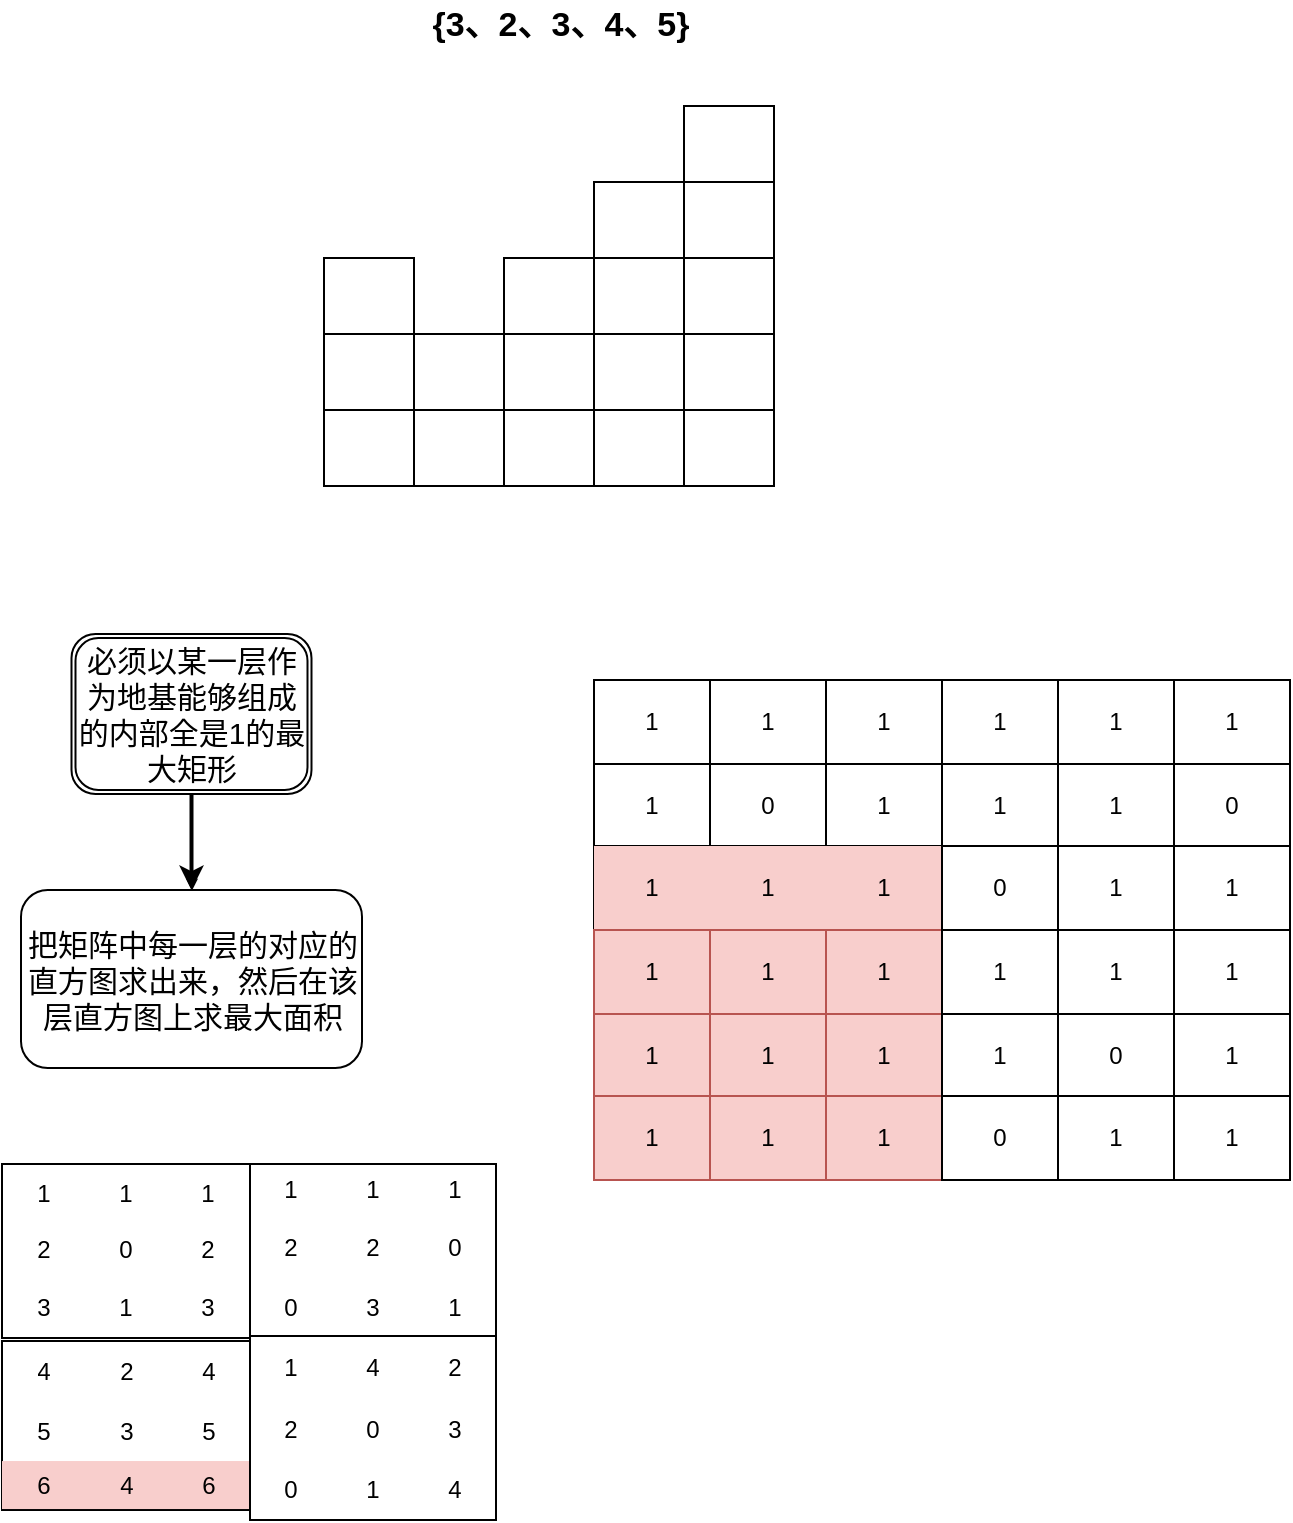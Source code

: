 <mxfile version="17.4.6" type="github">
  <diagram id="Ao6Q-67OHpFfz_EzXNG_" name="第 1 页">
    <mxGraphModel dx="3519" dy="1708" grid="0" gridSize="10" guides="1" tooltips="1" connect="1" arrows="1" fold="1" page="1" pageScale="1" pageWidth="827" pageHeight="1169" math="0" shadow="0">
      <root>
        <mxCell id="0" />
        <mxCell id="1" parent="0" />
        <mxCell id="5DBd3WqgXzm7yz9lVZFs-1" value="{3、2、3、4、5}" style="text;html=1;strokeColor=none;fillColor=none;align=center;verticalAlign=middle;whiteSpace=wrap;rounded=0;fontStyle=1;fontSize=17;" parent="1" vertex="1">
          <mxGeometry x="-2196" y="-496" width="203" height="25" as="geometry" />
        </mxCell>
        <mxCell id="5DBd3WqgXzm7yz9lVZFs-2" value="" style="group;" parent="1" vertex="1" connectable="0">
          <mxGeometry x="-2213" y="-443" width="225" height="190" as="geometry" />
        </mxCell>
        <mxCell id="5DBd3WqgXzm7yz9lVZFs-3" value="" style="rounded=0;whiteSpace=wrap;html=1;" parent="5DBd3WqgXzm7yz9lVZFs-2" vertex="1">
          <mxGeometry y="76" width="45" height="38" as="geometry" />
        </mxCell>
        <mxCell id="5DBd3WqgXzm7yz9lVZFs-4" value="" style="rounded=0;whiteSpace=wrap;html=1;" parent="5DBd3WqgXzm7yz9lVZFs-2" vertex="1">
          <mxGeometry y="114" width="45" height="38" as="geometry" />
        </mxCell>
        <mxCell id="5DBd3WqgXzm7yz9lVZFs-5" value="" style="rounded=0;whiteSpace=wrap;html=1;" parent="5DBd3WqgXzm7yz9lVZFs-2" vertex="1">
          <mxGeometry y="152" width="45" height="38" as="geometry" />
        </mxCell>
        <mxCell id="5DBd3WqgXzm7yz9lVZFs-6" value="" style="rounded=0;whiteSpace=wrap;html=1;" parent="5DBd3WqgXzm7yz9lVZFs-2" vertex="1">
          <mxGeometry x="45" y="152" width="45" height="38" as="geometry" />
        </mxCell>
        <mxCell id="5DBd3WqgXzm7yz9lVZFs-7" value="" style="rounded=0;whiteSpace=wrap;html=1;" parent="5DBd3WqgXzm7yz9lVZFs-2" vertex="1">
          <mxGeometry x="45" y="114" width="45" height="38" as="geometry" />
        </mxCell>
        <mxCell id="5DBd3WqgXzm7yz9lVZFs-8" value="" style="rounded=0;whiteSpace=wrap;html=1;" parent="5DBd3WqgXzm7yz9lVZFs-2" vertex="1">
          <mxGeometry x="90" y="152" width="45" height="38" as="geometry" />
        </mxCell>
        <mxCell id="5DBd3WqgXzm7yz9lVZFs-9" style="edgeStyle=none;rounded=0;orthogonalLoop=1;jettySize=auto;html=1;exitX=1;exitY=0.75;exitDx=0;exitDy=0;fontSize=17;endArrow=none;endFill=0;" parent="5DBd3WqgXzm7yz9lVZFs-2" source="5DBd3WqgXzm7yz9lVZFs-10" target="5DBd3WqgXzm7yz9lVZFs-11" edge="1">
          <mxGeometry relative="1" as="geometry" />
        </mxCell>
        <mxCell id="5DBd3WqgXzm7yz9lVZFs-10" value="" style="rounded=0;whiteSpace=wrap;html=1;" parent="5DBd3WqgXzm7yz9lVZFs-2" vertex="1">
          <mxGeometry x="90" y="114" width="45" height="38" as="geometry" />
        </mxCell>
        <mxCell id="5DBd3WqgXzm7yz9lVZFs-11" value="" style="rounded=0;whiteSpace=wrap;html=1;" parent="5DBd3WqgXzm7yz9lVZFs-2" vertex="1">
          <mxGeometry x="90" y="76" width="45" height="38" as="geometry" />
        </mxCell>
        <mxCell id="5DBd3WqgXzm7yz9lVZFs-12" value="" style="rounded=0;whiteSpace=wrap;html=1;" parent="5DBd3WqgXzm7yz9lVZFs-2" vertex="1">
          <mxGeometry x="135" y="152" width="45" height="38" as="geometry" />
        </mxCell>
        <mxCell id="5DBd3WqgXzm7yz9lVZFs-13" value="" style="rounded=0;whiteSpace=wrap;html=1;" parent="5DBd3WqgXzm7yz9lVZFs-2" vertex="1">
          <mxGeometry x="135" y="114" width="45" height="38" as="geometry" />
        </mxCell>
        <mxCell id="5DBd3WqgXzm7yz9lVZFs-14" style="edgeStyle=none;rounded=0;orthogonalLoop=1;jettySize=auto;html=1;exitX=0.25;exitY=1;exitDx=0;exitDy=0;fontSize=17;endArrow=none;endFill=0;" parent="5DBd3WqgXzm7yz9lVZFs-2" source="5DBd3WqgXzm7yz9lVZFs-15" target="5DBd3WqgXzm7yz9lVZFs-11" edge="1">
          <mxGeometry relative="1" as="geometry" />
        </mxCell>
        <mxCell id="5DBd3WqgXzm7yz9lVZFs-15" value="" style="rounded=0;whiteSpace=wrap;html=1;" parent="5DBd3WqgXzm7yz9lVZFs-2" vertex="1">
          <mxGeometry x="135" y="76" width="45" height="38" as="geometry" />
        </mxCell>
        <mxCell id="5DBd3WqgXzm7yz9lVZFs-16" value="" style="rounded=0;whiteSpace=wrap;html=1;" parent="5DBd3WqgXzm7yz9lVZFs-2" vertex="1">
          <mxGeometry x="135" y="38" width="45" height="38" as="geometry" />
        </mxCell>
        <mxCell id="5DBd3WqgXzm7yz9lVZFs-17" value="" style="rounded=0;whiteSpace=wrap;html=1;" parent="5DBd3WqgXzm7yz9lVZFs-2" vertex="1">
          <mxGeometry x="180" y="152" width="45" height="38" as="geometry" />
        </mxCell>
        <mxCell id="5DBd3WqgXzm7yz9lVZFs-18" value="" style="rounded=0;whiteSpace=wrap;html=1;" parent="5DBd3WqgXzm7yz9lVZFs-2" vertex="1">
          <mxGeometry x="180" y="114" width="45" height="38" as="geometry" />
        </mxCell>
        <mxCell id="5DBd3WqgXzm7yz9lVZFs-19" value="" style="rounded=0;whiteSpace=wrap;html=1;" parent="5DBd3WqgXzm7yz9lVZFs-2" vertex="1">
          <mxGeometry x="180" y="76" width="45" height="38" as="geometry" />
        </mxCell>
        <mxCell id="5DBd3WqgXzm7yz9lVZFs-20" value="" style="rounded=0;whiteSpace=wrap;html=1;" parent="5DBd3WqgXzm7yz9lVZFs-2" vertex="1">
          <mxGeometry x="180" y="38" width="45" height="38" as="geometry" />
        </mxCell>
        <mxCell id="5DBd3WqgXzm7yz9lVZFs-21" value="" style="rounded=0;whiteSpace=wrap;html=1;" parent="5DBd3WqgXzm7yz9lVZFs-2" vertex="1">
          <mxGeometry x="180" width="45" height="38" as="geometry" />
        </mxCell>
        <mxCell id="aiMcgrZ3w5792oBM2h3q-2" value="" style="shape=table;html=1;whiteSpace=wrap;startSize=0;container=1;collapsible=0;childLayout=tableLayout;" vertex="1" parent="1">
          <mxGeometry x="-2078" y="-156" width="174" height="125" as="geometry" />
        </mxCell>
        <mxCell id="aiMcgrZ3w5792oBM2h3q-3" value="" style="shape=tableRow;horizontal=0;startSize=0;swimlaneHead=0;swimlaneBody=0;top=0;left=0;bottom=0;right=0;collapsible=0;dropTarget=0;fillColor=none;points=[[0,0.5],[1,0.5]];portConstraint=eastwest;" vertex="1" parent="aiMcgrZ3w5792oBM2h3q-2">
          <mxGeometry width="174" height="42" as="geometry" />
        </mxCell>
        <mxCell id="aiMcgrZ3w5792oBM2h3q-4" value="1" style="shape=partialRectangle;html=1;whiteSpace=wrap;connectable=0;fillColor=none;top=0;left=0;bottom=0;right=0;overflow=hidden;" vertex="1" parent="aiMcgrZ3w5792oBM2h3q-3">
          <mxGeometry width="58" height="42" as="geometry">
            <mxRectangle width="58" height="42" as="alternateBounds" />
          </mxGeometry>
        </mxCell>
        <mxCell id="aiMcgrZ3w5792oBM2h3q-5" value="1" style="shape=partialRectangle;html=1;whiteSpace=wrap;connectable=0;fillColor=none;top=0;left=0;bottom=0;right=0;overflow=hidden;" vertex="1" parent="aiMcgrZ3w5792oBM2h3q-3">
          <mxGeometry x="58" width="58" height="42" as="geometry">
            <mxRectangle width="58" height="42" as="alternateBounds" />
          </mxGeometry>
        </mxCell>
        <mxCell id="aiMcgrZ3w5792oBM2h3q-6" value="1" style="shape=partialRectangle;html=1;whiteSpace=wrap;connectable=0;fillColor=none;top=0;left=0;bottom=0;right=0;overflow=hidden;" vertex="1" parent="aiMcgrZ3w5792oBM2h3q-3">
          <mxGeometry x="116" width="58" height="42" as="geometry">
            <mxRectangle width="58" height="42" as="alternateBounds" />
          </mxGeometry>
        </mxCell>
        <mxCell id="aiMcgrZ3w5792oBM2h3q-7" value="" style="shape=tableRow;horizontal=0;startSize=0;swimlaneHead=0;swimlaneBody=0;top=0;left=0;bottom=0;right=0;collapsible=0;dropTarget=0;fillColor=none;points=[[0,0.5],[1,0.5]];portConstraint=eastwest;" vertex="1" parent="aiMcgrZ3w5792oBM2h3q-2">
          <mxGeometry y="42" width="174" height="41" as="geometry" />
        </mxCell>
        <mxCell id="aiMcgrZ3w5792oBM2h3q-8" value="1" style="shape=partialRectangle;html=1;whiteSpace=wrap;connectable=0;fillColor=none;top=0;left=0;bottom=0;right=0;overflow=hidden;" vertex="1" parent="aiMcgrZ3w5792oBM2h3q-7">
          <mxGeometry width="58" height="41" as="geometry">
            <mxRectangle width="58" height="41" as="alternateBounds" />
          </mxGeometry>
        </mxCell>
        <mxCell id="aiMcgrZ3w5792oBM2h3q-9" value="0" style="shape=partialRectangle;html=1;whiteSpace=wrap;connectable=0;fillColor=none;top=0;left=0;bottom=0;right=0;overflow=hidden;" vertex="1" parent="aiMcgrZ3w5792oBM2h3q-7">
          <mxGeometry x="58" width="58" height="41" as="geometry">
            <mxRectangle width="58" height="41" as="alternateBounds" />
          </mxGeometry>
        </mxCell>
        <mxCell id="aiMcgrZ3w5792oBM2h3q-10" value="1" style="shape=partialRectangle;html=1;whiteSpace=wrap;connectable=0;fillColor=none;top=0;left=0;bottom=0;right=0;overflow=hidden;" vertex="1" parent="aiMcgrZ3w5792oBM2h3q-7">
          <mxGeometry x="116" width="58" height="41" as="geometry">
            <mxRectangle width="58" height="41" as="alternateBounds" />
          </mxGeometry>
        </mxCell>
        <mxCell id="aiMcgrZ3w5792oBM2h3q-11" value="" style="shape=tableRow;horizontal=0;startSize=0;swimlaneHead=0;swimlaneBody=0;top=0;left=0;bottom=0;right=0;collapsible=0;dropTarget=0;fillColor=#f8cecc;points=[[0,0.5],[1,0.5]];portConstraint=eastwest;strokeColor=#b85450;" vertex="1" parent="aiMcgrZ3w5792oBM2h3q-2">
          <mxGeometry y="83" width="174" height="42" as="geometry" />
        </mxCell>
        <mxCell id="aiMcgrZ3w5792oBM2h3q-12" value="1" style="shape=partialRectangle;html=1;whiteSpace=wrap;connectable=0;fillColor=#f8cecc;top=0;left=0;bottom=0;right=0;overflow=hidden;strokeColor=#B85450;" vertex="1" parent="aiMcgrZ3w5792oBM2h3q-11">
          <mxGeometry width="58" height="42" as="geometry">
            <mxRectangle width="58" height="42" as="alternateBounds" />
          </mxGeometry>
        </mxCell>
        <mxCell id="aiMcgrZ3w5792oBM2h3q-13" value="1" style="shape=partialRectangle;html=1;whiteSpace=wrap;connectable=0;fillColor=#f8cecc;top=0;left=0;bottom=0;right=0;overflow=hidden;strokeColor=#b85450;" vertex="1" parent="aiMcgrZ3w5792oBM2h3q-11">
          <mxGeometry x="58" width="58" height="42" as="geometry">
            <mxRectangle width="58" height="42" as="alternateBounds" />
          </mxGeometry>
        </mxCell>
        <mxCell id="aiMcgrZ3w5792oBM2h3q-14" value="1" style="shape=partialRectangle;html=1;whiteSpace=wrap;connectable=0;fillColor=#f8cecc;top=0;left=0;bottom=0;right=0;overflow=hidden;pointerEvents=1;strokeColor=#b85450;" vertex="1" parent="aiMcgrZ3w5792oBM2h3q-11">
          <mxGeometry x="116" width="58" height="42" as="geometry">
            <mxRectangle width="58" height="42" as="alternateBounds" />
          </mxGeometry>
        </mxCell>
        <mxCell id="aiMcgrZ3w5792oBM2h3q-15" value="" style="shape=table;html=1;whiteSpace=wrap;startSize=0;container=1;collapsible=0;childLayout=tableLayout;fillColor=#f8cecc;strokeColor=#b85450;" vertex="1" parent="1">
          <mxGeometry x="-2078" y="-31" width="174" height="125" as="geometry" />
        </mxCell>
        <mxCell id="aiMcgrZ3w5792oBM2h3q-16" value="" style="shape=tableRow;horizontal=0;startSize=0;swimlaneHead=0;swimlaneBody=0;top=0;left=0;bottom=0;right=0;collapsible=0;dropTarget=0;fillColor=none;points=[[0,0.5],[1,0.5]];portConstraint=eastwest;" vertex="1" parent="aiMcgrZ3w5792oBM2h3q-15">
          <mxGeometry width="174" height="42" as="geometry" />
        </mxCell>
        <mxCell id="aiMcgrZ3w5792oBM2h3q-17" value="1" style="shape=partialRectangle;html=1;whiteSpace=wrap;connectable=0;fillColor=none;top=0;left=0;bottom=0;right=0;overflow=hidden;" vertex="1" parent="aiMcgrZ3w5792oBM2h3q-16">
          <mxGeometry width="58" height="42" as="geometry">
            <mxRectangle width="58" height="42" as="alternateBounds" />
          </mxGeometry>
        </mxCell>
        <mxCell id="aiMcgrZ3w5792oBM2h3q-18" value="1" style="shape=partialRectangle;html=1;whiteSpace=wrap;connectable=0;fillColor=none;top=0;left=0;bottom=0;right=0;overflow=hidden;" vertex="1" parent="aiMcgrZ3w5792oBM2h3q-16">
          <mxGeometry x="58" width="58" height="42" as="geometry">
            <mxRectangle width="58" height="42" as="alternateBounds" />
          </mxGeometry>
        </mxCell>
        <mxCell id="aiMcgrZ3w5792oBM2h3q-19" value="1" style="shape=partialRectangle;html=1;whiteSpace=wrap;connectable=0;fillColor=none;top=0;left=0;bottom=0;right=0;overflow=hidden;" vertex="1" parent="aiMcgrZ3w5792oBM2h3q-16">
          <mxGeometry x="116" width="58" height="42" as="geometry">
            <mxRectangle width="58" height="42" as="alternateBounds" />
          </mxGeometry>
        </mxCell>
        <mxCell id="aiMcgrZ3w5792oBM2h3q-20" value="" style="shape=tableRow;horizontal=0;startSize=0;swimlaneHead=0;swimlaneBody=0;top=0;left=0;bottom=0;right=0;collapsible=0;dropTarget=0;fillColor=none;points=[[0,0.5],[1,0.5]];portConstraint=eastwest;" vertex="1" parent="aiMcgrZ3w5792oBM2h3q-15">
          <mxGeometry y="42" width="174" height="41" as="geometry" />
        </mxCell>
        <mxCell id="aiMcgrZ3w5792oBM2h3q-21" value="1" style="shape=partialRectangle;html=1;whiteSpace=wrap;connectable=0;fillColor=none;top=0;left=0;bottom=0;right=0;overflow=hidden;" vertex="1" parent="aiMcgrZ3w5792oBM2h3q-20">
          <mxGeometry width="58" height="41" as="geometry">
            <mxRectangle width="58" height="41" as="alternateBounds" />
          </mxGeometry>
        </mxCell>
        <mxCell id="aiMcgrZ3w5792oBM2h3q-22" value="1" style="shape=partialRectangle;html=1;whiteSpace=wrap;connectable=0;fillColor=none;top=0;left=0;bottom=0;right=0;overflow=hidden;" vertex="1" parent="aiMcgrZ3w5792oBM2h3q-20">
          <mxGeometry x="58" width="58" height="41" as="geometry">
            <mxRectangle width="58" height="41" as="alternateBounds" />
          </mxGeometry>
        </mxCell>
        <mxCell id="aiMcgrZ3w5792oBM2h3q-23" value="1" style="shape=partialRectangle;html=1;whiteSpace=wrap;connectable=0;fillColor=none;top=0;left=0;bottom=0;right=0;overflow=hidden;" vertex="1" parent="aiMcgrZ3w5792oBM2h3q-20">
          <mxGeometry x="116" width="58" height="41" as="geometry">
            <mxRectangle width="58" height="41" as="alternateBounds" />
          </mxGeometry>
        </mxCell>
        <mxCell id="aiMcgrZ3w5792oBM2h3q-24" value="" style="shape=tableRow;horizontal=0;startSize=0;swimlaneHead=0;swimlaneBody=0;top=0;left=0;bottom=0;right=0;collapsible=0;dropTarget=0;fillColor=none;points=[[0,0.5],[1,0.5]];portConstraint=eastwest;" vertex="1" parent="aiMcgrZ3w5792oBM2h3q-15">
          <mxGeometry y="83" width="174" height="42" as="geometry" />
        </mxCell>
        <mxCell id="aiMcgrZ3w5792oBM2h3q-25" value="1" style="shape=partialRectangle;html=1;whiteSpace=wrap;connectable=0;fillColor=none;top=0;left=0;bottom=0;right=0;overflow=hidden;" vertex="1" parent="aiMcgrZ3w5792oBM2h3q-24">
          <mxGeometry width="58" height="42" as="geometry">
            <mxRectangle width="58" height="42" as="alternateBounds" />
          </mxGeometry>
        </mxCell>
        <mxCell id="aiMcgrZ3w5792oBM2h3q-26" value="1" style="shape=partialRectangle;html=1;whiteSpace=wrap;connectable=0;fillColor=none;top=0;left=0;bottom=0;right=0;overflow=hidden;" vertex="1" parent="aiMcgrZ3w5792oBM2h3q-24">
          <mxGeometry x="58" width="58" height="42" as="geometry">
            <mxRectangle width="58" height="42" as="alternateBounds" />
          </mxGeometry>
        </mxCell>
        <mxCell id="aiMcgrZ3w5792oBM2h3q-27" value="1" style="shape=partialRectangle;html=1;whiteSpace=wrap;connectable=0;fillColor=none;top=0;left=0;bottom=0;right=0;overflow=hidden;pointerEvents=1;" vertex="1" parent="aiMcgrZ3w5792oBM2h3q-24">
          <mxGeometry x="116" width="58" height="42" as="geometry">
            <mxRectangle width="58" height="42" as="alternateBounds" />
          </mxGeometry>
        </mxCell>
        <mxCell id="aiMcgrZ3w5792oBM2h3q-28" value="" style="shape=table;html=1;whiteSpace=wrap;startSize=0;container=1;collapsible=0;childLayout=tableLayout;" vertex="1" parent="1">
          <mxGeometry x="-1904" y="-156" width="174" height="125" as="geometry" />
        </mxCell>
        <mxCell id="aiMcgrZ3w5792oBM2h3q-29" value="" style="shape=tableRow;horizontal=0;startSize=0;swimlaneHead=0;swimlaneBody=0;top=0;left=0;bottom=0;right=0;collapsible=0;dropTarget=0;fillColor=none;points=[[0,0.5],[1,0.5]];portConstraint=eastwest;" vertex="1" parent="aiMcgrZ3w5792oBM2h3q-28">
          <mxGeometry width="174" height="42" as="geometry" />
        </mxCell>
        <mxCell id="aiMcgrZ3w5792oBM2h3q-30" value="1" style="shape=partialRectangle;html=1;whiteSpace=wrap;connectable=0;fillColor=none;top=0;left=0;bottom=0;right=0;overflow=hidden;" vertex="1" parent="aiMcgrZ3w5792oBM2h3q-29">
          <mxGeometry width="58" height="42" as="geometry">
            <mxRectangle width="58" height="42" as="alternateBounds" />
          </mxGeometry>
        </mxCell>
        <mxCell id="aiMcgrZ3w5792oBM2h3q-31" value="1" style="shape=partialRectangle;html=1;whiteSpace=wrap;connectable=0;fillColor=none;top=0;left=0;bottom=0;right=0;overflow=hidden;" vertex="1" parent="aiMcgrZ3w5792oBM2h3q-29">
          <mxGeometry x="58" width="58" height="42" as="geometry">
            <mxRectangle width="58" height="42" as="alternateBounds" />
          </mxGeometry>
        </mxCell>
        <mxCell id="aiMcgrZ3w5792oBM2h3q-32" value="1" style="shape=partialRectangle;html=1;whiteSpace=wrap;connectable=0;fillColor=none;top=0;left=0;bottom=0;right=0;overflow=hidden;" vertex="1" parent="aiMcgrZ3w5792oBM2h3q-29">
          <mxGeometry x="116" width="58" height="42" as="geometry">
            <mxRectangle width="58" height="42" as="alternateBounds" />
          </mxGeometry>
        </mxCell>
        <mxCell id="aiMcgrZ3w5792oBM2h3q-33" value="" style="shape=tableRow;horizontal=0;startSize=0;swimlaneHead=0;swimlaneBody=0;top=0;left=0;bottom=0;right=0;collapsible=0;dropTarget=0;fillColor=none;points=[[0,0.5],[1,0.5]];portConstraint=eastwest;" vertex="1" parent="aiMcgrZ3w5792oBM2h3q-28">
          <mxGeometry y="42" width="174" height="41" as="geometry" />
        </mxCell>
        <mxCell id="aiMcgrZ3w5792oBM2h3q-34" value="1" style="shape=partialRectangle;html=1;whiteSpace=wrap;connectable=0;fillColor=none;top=0;left=0;bottom=0;right=0;overflow=hidden;" vertex="1" parent="aiMcgrZ3w5792oBM2h3q-33">
          <mxGeometry width="58" height="41" as="geometry">
            <mxRectangle width="58" height="41" as="alternateBounds" />
          </mxGeometry>
        </mxCell>
        <mxCell id="aiMcgrZ3w5792oBM2h3q-35" value="1" style="shape=partialRectangle;html=1;whiteSpace=wrap;connectable=0;fillColor=none;top=0;left=0;bottom=0;right=0;overflow=hidden;" vertex="1" parent="aiMcgrZ3w5792oBM2h3q-33">
          <mxGeometry x="58" width="58" height="41" as="geometry">
            <mxRectangle width="58" height="41" as="alternateBounds" />
          </mxGeometry>
        </mxCell>
        <mxCell id="aiMcgrZ3w5792oBM2h3q-36" value="0" style="shape=partialRectangle;html=1;whiteSpace=wrap;connectable=0;fillColor=none;top=0;left=0;bottom=0;right=0;overflow=hidden;" vertex="1" parent="aiMcgrZ3w5792oBM2h3q-33">
          <mxGeometry x="116" width="58" height="41" as="geometry">
            <mxRectangle width="58" height="41" as="alternateBounds" />
          </mxGeometry>
        </mxCell>
        <mxCell id="aiMcgrZ3w5792oBM2h3q-37" value="" style="shape=tableRow;horizontal=0;startSize=0;swimlaneHead=0;swimlaneBody=0;top=0;left=0;bottom=0;right=0;collapsible=0;dropTarget=0;fillColor=none;points=[[0,0.5],[1,0.5]];portConstraint=eastwest;" vertex="1" parent="aiMcgrZ3w5792oBM2h3q-28">
          <mxGeometry y="83" width="174" height="42" as="geometry" />
        </mxCell>
        <mxCell id="aiMcgrZ3w5792oBM2h3q-38" value="0" style="shape=partialRectangle;html=1;whiteSpace=wrap;connectable=0;fillColor=none;top=0;left=0;bottom=0;right=0;overflow=hidden;" vertex="1" parent="aiMcgrZ3w5792oBM2h3q-37">
          <mxGeometry width="58" height="42" as="geometry">
            <mxRectangle width="58" height="42" as="alternateBounds" />
          </mxGeometry>
        </mxCell>
        <mxCell id="aiMcgrZ3w5792oBM2h3q-39" value="1" style="shape=partialRectangle;html=1;whiteSpace=wrap;connectable=0;fillColor=none;top=0;left=0;bottom=0;right=0;overflow=hidden;" vertex="1" parent="aiMcgrZ3w5792oBM2h3q-37">
          <mxGeometry x="58" width="58" height="42" as="geometry">
            <mxRectangle width="58" height="42" as="alternateBounds" />
          </mxGeometry>
        </mxCell>
        <mxCell id="aiMcgrZ3w5792oBM2h3q-40" value="1" style="shape=partialRectangle;html=1;whiteSpace=wrap;connectable=0;fillColor=none;top=0;left=0;bottom=0;right=0;overflow=hidden;pointerEvents=1;" vertex="1" parent="aiMcgrZ3w5792oBM2h3q-37">
          <mxGeometry x="116" width="58" height="42" as="geometry">
            <mxRectangle width="58" height="42" as="alternateBounds" />
          </mxGeometry>
        </mxCell>
        <mxCell id="aiMcgrZ3w5792oBM2h3q-41" value="" style="shape=table;html=1;whiteSpace=wrap;startSize=0;container=1;collapsible=0;childLayout=tableLayout;" vertex="1" parent="1">
          <mxGeometry x="-1904" y="-31" width="174" height="125" as="geometry" />
        </mxCell>
        <mxCell id="aiMcgrZ3w5792oBM2h3q-42" value="" style="shape=tableRow;horizontal=0;startSize=0;swimlaneHead=0;swimlaneBody=0;top=0;left=0;bottom=0;right=0;collapsible=0;dropTarget=0;fillColor=none;points=[[0,0.5],[1,0.5]];portConstraint=eastwest;" vertex="1" parent="aiMcgrZ3w5792oBM2h3q-41">
          <mxGeometry width="174" height="42" as="geometry" />
        </mxCell>
        <mxCell id="aiMcgrZ3w5792oBM2h3q-43" value="1" style="shape=partialRectangle;html=1;whiteSpace=wrap;connectable=0;fillColor=none;top=0;left=0;bottom=0;right=0;overflow=hidden;" vertex="1" parent="aiMcgrZ3w5792oBM2h3q-42">
          <mxGeometry width="58" height="42" as="geometry">
            <mxRectangle width="58" height="42" as="alternateBounds" />
          </mxGeometry>
        </mxCell>
        <mxCell id="aiMcgrZ3w5792oBM2h3q-44" value="1" style="shape=partialRectangle;html=1;whiteSpace=wrap;connectable=0;fillColor=none;top=0;left=0;bottom=0;right=0;overflow=hidden;" vertex="1" parent="aiMcgrZ3w5792oBM2h3q-42">
          <mxGeometry x="58" width="58" height="42" as="geometry">
            <mxRectangle width="58" height="42" as="alternateBounds" />
          </mxGeometry>
        </mxCell>
        <mxCell id="aiMcgrZ3w5792oBM2h3q-45" value="1" style="shape=partialRectangle;html=1;whiteSpace=wrap;connectable=0;fillColor=none;top=0;left=0;bottom=0;right=0;overflow=hidden;" vertex="1" parent="aiMcgrZ3w5792oBM2h3q-42">
          <mxGeometry x="116" width="58" height="42" as="geometry">
            <mxRectangle width="58" height="42" as="alternateBounds" />
          </mxGeometry>
        </mxCell>
        <mxCell id="aiMcgrZ3w5792oBM2h3q-46" value="" style="shape=tableRow;horizontal=0;startSize=0;swimlaneHead=0;swimlaneBody=0;top=0;left=0;bottom=0;right=0;collapsible=0;dropTarget=0;fillColor=none;points=[[0,0.5],[1,0.5]];portConstraint=eastwest;" vertex="1" parent="aiMcgrZ3w5792oBM2h3q-41">
          <mxGeometry y="42" width="174" height="41" as="geometry" />
        </mxCell>
        <mxCell id="aiMcgrZ3w5792oBM2h3q-47" value="1" style="shape=partialRectangle;html=1;whiteSpace=wrap;connectable=0;fillColor=none;top=0;left=0;bottom=0;right=0;overflow=hidden;" vertex="1" parent="aiMcgrZ3w5792oBM2h3q-46">
          <mxGeometry width="58" height="41" as="geometry">
            <mxRectangle width="58" height="41" as="alternateBounds" />
          </mxGeometry>
        </mxCell>
        <mxCell id="aiMcgrZ3w5792oBM2h3q-48" value="0" style="shape=partialRectangle;html=1;whiteSpace=wrap;connectable=0;fillColor=none;top=0;left=0;bottom=0;right=0;overflow=hidden;" vertex="1" parent="aiMcgrZ3w5792oBM2h3q-46">
          <mxGeometry x="58" width="58" height="41" as="geometry">
            <mxRectangle width="58" height="41" as="alternateBounds" />
          </mxGeometry>
        </mxCell>
        <mxCell id="aiMcgrZ3w5792oBM2h3q-49" value="1" style="shape=partialRectangle;html=1;whiteSpace=wrap;connectable=0;fillColor=none;top=0;left=0;bottom=0;right=0;overflow=hidden;" vertex="1" parent="aiMcgrZ3w5792oBM2h3q-46">
          <mxGeometry x="116" width="58" height="41" as="geometry">
            <mxRectangle width="58" height="41" as="alternateBounds" />
          </mxGeometry>
        </mxCell>
        <mxCell id="aiMcgrZ3w5792oBM2h3q-50" value="" style="shape=tableRow;horizontal=0;startSize=0;swimlaneHead=0;swimlaneBody=0;top=0;left=0;bottom=0;right=0;collapsible=0;dropTarget=0;fillColor=none;points=[[0,0.5],[1,0.5]];portConstraint=eastwest;" vertex="1" parent="aiMcgrZ3w5792oBM2h3q-41">
          <mxGeometry y="83" width="174" height="42" as="geometry" />
        </mxCell>
        <mxCell id="aiMcgrZ3w5792oBM2h3q-51" value="0" style="shape=partialRectangle;html=1;whiteSpace=wrap;connectable=0;fillColor=none;top=0;left=0;bottom=0;right=0;overflow=hidden;" vertex="1" parent="aiMcgrZ3w5792oBM2h3q-50">
          <mxGeometry width="58" height="42" as="geometry">
            <mxRectangle width="58" height="42" as="alternateBounds" />
          </mxGeometry>
        </mxCell>
        <mxCell id="aiMcgrZ3w5792oBM2h3q-52" value="1" style="shape=partialRectangle;html=1;whiteSpace=wrap;connectable=0;fillColor=none;top=0;left=0;bottom=0;right=0;overflow=hidden;" vertex="1" parent="aiMcgrZ3w5792oBM2h3q-50">
          <mxGeometry x="58" width="58" height="42" as="geometry">
            <mxRectangle width="58" height="42" as="alternateBounds" />
          </mxGeometry>
        </mxCell>
        <mxCell id="aiMcgrZ3w5792oBM2h3q-53" value="1" style="shape=partialRectangle;html=1;whiteSpace=wrap;connectable=0;fillColor=none;top=0;left=0;bottom=0;right=0;overflow=hidden;pointerEvents=1;" vertex="1" parent="aiMcgrZ3w5792oBM2h3q-50">
          <mxGeometry x="116" width="58" height="42" as="geometry">
            <mxRectangle width="58" height="42" as="alternateBounds" />
          </mxGeometry>
        </mxCell>
        <mxCell id="aiMcgrZ3w5792oBM2h3q-55" value="把矩阵中每一层的对应的直方图求出来，然后在该层直方图上求最大面积" style="rounded=1;whiteSpace=wrap;html=1;fontSize=15;" vertex="1" parent="1">
          <mxGeometry x="-2364.5" y="-51" width="170.5" height="89" as="geometry" />
        </mxCell>
        <mxCell id="aiMcgrZ3w5792oBM2h3q-58" style="edgeStyle=orthogonalEdgeStyle;rounded=0;orthogonalLoop=1;jettySize=auto;html=1;entryX=0.5;entryY=0;entryDx=0;entryDy=0;fontSize=16;strokeWidth=2;" edge="1" parent="1" source="aiMcgrZ3w5792oBM2h3q-57" target="aiMcgrZ3w5792oBM2h3q-55">
          <mxGeometry relative="1" as="geometry" />
        </mxCell>
        <mxCell id="aiMcgrZ3w5792oBM2h3q-59" value="" style="edgeStyle=orthogonalEdgeStyle;rounded=0;orthogonalLoop=1;jettySize=auto;html=1;fontSize=16;strokeWidth=0;" edge="1" parent="1" source="aiMcgrZ3w5792oBM2h3q-57" target="aiMcgrZ3w5792oBM2h3q-55">
          <mxGeometry relative="1" as="geometry" />
        </mxCell>
        <mxCell id="aiMcgrZ3w5792oBM2h3q-57" value="必须以某一层作为地基能够组成的内部全是1的最大矩形" style="shape=ext;double=1;rounded=1;whiteSpace=wrap;html=1;fontSize=15;" vertex="1" parent="1">
          <mxGeometry x="-2339.25" y="-179" width="120" height="80" as="geometry" />
        </mxCell>
        <mxCell id="aiMcgrZ3w5792oBM2h3q-62" value="" style="shape=table;html=1;whiteSpace=wrap;startSize=0;container=1;collapsible=0;childLayout=tableLayout;columnLines=0;rowLines=0;rounded=0;sketch=0;" vertex="1" parent="1">
          <mxGeometry x="-2374" y="86" width="124" height="87" as="geometry" />
        </mxCell>
        <mxCell id="aiMcgrZ3w5792oBM2h3q-63" value="" style="shape=tableRow;horizontal=0;startSize=0;swimlaneHead=0;swimlaneBody=0;top=0;left=0;bottom=0;right=0;collapsible=0;dropTarget=0;fillColor=none;points=[[0,0.5],[1,0.5]];portConstraint=eastwest;rounded=0;sketch=0;" vertex="1" parent="aiMcgrZ3w5792oBM2h3q-62">
          <mxGeometry width="124" height="29" as="geometry" />
        </mxCell>
        <mxCell id="aiMcgrZ3w5792oBM2h3q-64" value="1" style="shape=partialRectangle;html=1;whiteSpace=wrap;connectable=0;fillColor=none;top=0;left=0;bottom=0;right=0;overflow=hidden;fontSize=12;rounded=0;sketch=0;" vertex="1" parent="aiMcgrZ3w5792oBM2h3q-63">
          <mxGeometry width="42" height="29" as="geometry">
            <mxRectangle width="42" height="29" as="alternateBounds" />
          </mxGeometry>
        </mxCell>
        <mxCell id="aiMcgrZ3w5792oBM2h3q-65" value="1" style="shape=partialRectangle;html=1;whiteSpace=wrap;connectable=0;fillColor=none;top=0;left=0;bottom=0;right=0;overflow=hidden;fontSize=12;rounded=0;sketch=0;" vertex="1" parent="aiMcgrZ3w5792oBM2h3q-63">
          <mxGeometry x="42" width="40" height="29" as="geometry">
            <mxRectangle width="40" height="29" as="alternateBounds" />
          </mxGeometry>
        </mxCell>
        <mxCell id="aiMcgrZ3w5792oBM2h3q-66" value="1" style="shape=partialRectangle;html=1;whiteSpace=wrap;connectable=0;fillColor=none;top=0;left=0;bottom=0;right=0;overflow=hidden;fontSize=12;rounded=0;sketch=0;" vertex="1" parent="aiMcgrZ3w5792oBM2h3q-63">
          <mxGeometry x="82" width="42" height="29" as="geometry">
            <mxRectangle width="42" height="29" as="alternateBounds" />
          </mxGeometry>
        </mxCell>
        <mxCell id="aiMcgrZ3w5792oBM2h3q-67" value="" style="shape=tableRow;horizontal=0;startSize=0;swimlaneHead=0;swimlaneBody=0;top=0;left=0;bottom=0;right=0;collapsible=0;dropTarget=0;fillColor=none;points=[[0,0.5],[1,0.5]];portConstraint=eastwest;rounded=0;sketch=0;" vertex="1" parent="aiMcgrZ3w5792oBM2h3q-62">
          <mxGeometry y="29" width="124" height="28" as="geometry" />
        </mxCell>
        <mxCell id="aiMcgrZ3w5792oBM2h3q-68" value="2" style="shape=partialRectangle;html=1;whiteSpace=wrap;connectable=0;fillColor=none;top=0;left=0;bottom=0;right=0;overflow=hidden;fontSize=12;rounded=0;sketch=0;" vertex="1" parent="aiMcgrZ3w5792oBM2h3q-67">
          <mxGeometry width="42" height="28" as="geometry">
            <mxRectangle width="42" height="28" as="alternateBounds" />
          </mxGeometry>
        </mxCell>
        <mxCell id="aiMcgrZ3w5792oBM2h3q-69" value="0" style="shape=partialRectangle;html=1;whiteSpace=wrap;connectable=0;fillColor=none;top=0;left=0;bottom=0;right=0;overflow=hidden;fontSize=12;rounded=0;sketch=0;" vertex="1" parent="aiMcgrZ3w5792oBM2h3q-67">
          <mxGeometry x="42" width="40" height="28" as="geometry">
            <mxRectangle width="40" height="28" as="alternateBounds" />
          </mxGeometry>
        </mxCell>
        <mxCell id="aiMcgrZ3w5792oBM2h3q-70" value="2" style="shape=partialRectangle;html=1;whiteSpace=wrap;connectable=0;fillColor=none;top=0;left=0;bottom=0;right=0;overflow=hidden;fontSize=12;rounded=0;sketch=0;" vertex="1" parent="aiMcgrZ3w5792oBM2h3q-67">
          <mxGeometry x="82" width="42" height="28" as="geometry">
            <mxRectangle width="42" height="28" as="alternateBounds" />
          </mxGeometry>
        </mxCell>
        <mxCell id="aiMcgrZ3w5792oBM2h3q-71" value="" style="shape=tableRow;horizontal=0;startSize=0;swimlaneHead=0;swimlaneBody=0;top=0;left=0;bottom=0;right=0;collapsible=0;dropTarget=0;fillColor=none;points=[[0,0.5],[1,0.5]];portConstraint=eastwest;rounded=0;sketch=0;" vertex="1" parent="aiMcgrZ3w5792oBM2h3q-62">
          <mxGeometry y="57" width="124" height="30" as="geometry" />
        </mxCell>
        <mxCell id="aiMcgrZ3w5792oBM2h3q-72" value="3" style="shape=partialRectangle;html=1;whiteSpace=wrap;connectable=0;fillColor=none;top=0;left=0;bottom=0;right=0;overflow=hidden;fontSize=12;rounded=0;sketch=0;" vertex="1" parent="aiMcgrZ3w5792oBM2h3q-71">
          <mxGeometry width="42" height="30" as="geometry">
            <mxRectangle width="42" height="30" as="alternateBounds" />
          </mxGeometry>
        </mxCell>
        <mxCell id="aiMcgrZ3w5792oBM2h3q-73" value="1" style="shape=partialRectangle;html=1;whiteSpace=wrap;connectable=0;fillColor=none;top=0;left=0;bottom=0;right=0;overflow=hidden;fontSize=12;rounded=0;sketch=0;" vertex="1" parent="aiMcgrZ3w5792oBM2h3q-71">
          <mxGeometry x="42" width="40" height="30" as="geometry">
            <mxRectangle width="40" height="30" as="alternateBounds" />
          </mxGeometry>
        </mxCell>
        <mxCell id="aiMcgrZ3w5792oBM2h3q-74" value="3" style="shape=partialRectangle;html=1;whiteSpace=wrap;connectable=0;fillColor=none;top=0;left=0;bottom=0;right=0;overflow=hidden;fontSize=12;rounded=0;sketch=0;" vertex="1" parent="aiMcgrZ3w5792oBM2h3q-71">
          <mxGeometry x="82" width="42" height="30" as="geometry">
            <mxRectangle width="42" height="30" as="alternateBounds" />
          </mxGeometry>
        </mxCell>
        <mxCell id="aiMcgrZ3w5792oBM2h3q-102" value="" style="shape=table;html=1;whiteSpace=wrap;startSize=0;container=1;collapsible=0;childLayout=tableLayout;columnLines=0;rowLines=0;rounded=0;sketch=0;" vertex="1" parent="1">
          <mxGeometry x="-2374" y="174.52" width="124" height="84.48" as="geometry" />
        </mxCell>
        <mxCell id="aiMcgrZ3w5792oBM2h3q-103" value="" style="shape=tableRow;horizontal=0;startSize=0;swimlaneHead=0;swimlaneBody=0;top=0;left=0;bottom=0;right=0;collapsible=0;dropTarget=0;fillColor=none;points=[[0,0.5],[1,0.5]];portConstraint=eastwest;rounded=0;sketch=0;" vertex="1" parent="aiMcgrZ3w5792oBM2h3q-102">
          <mxGeometry width="124" height="31" as="geometry" />
        </mxCell>
        <mxCell id="aiMcgrZ3w5792oBM2h3q-104" value="4" style="shape=partialRectangle;html=1;whiteSpace=wrap;connectable=0;fillColor=none;top=0;left=0;bottom=0;right=0;overflow=hidden;fontSize=12;rounded=0;sketch=0;" vertex="1" parent="aiMcgrZ3w5792oBM2h3q-103">
          <mxGeometry width="42" height="31" as="geometry">
            <mxRectangle width="42" height="31" as="alternateBounds" />
          </mxGeometry>
        </mxCell>
        <mxCell id="aiMcgrZ3w5792oBM2h3q-105" value="2" style="shape=partialRectangle;html=1;whiteSpace=wrap;connectable=0;fillColor=none;top=0;left=0;bottom=0;right=0;overflow=hidden;fontSize=12;rounded=0;sketch=0;" vertex="1" parent="aiMcgrZ3w5792oBM2h3q-103">
          <mxGeometry x="42" width="41" height="31" as="geometry">
            <mxRectangle width="41" height="31" as="alternateBounds" />
          </mxGeometry>
        </mxCell>
        <mxCell id="aiMcgrZ3w5792oBM2h3q-106" value="4" style="shape=partialRectangle;html=1;whiteSpace=wrap;connectable=0;fillColor=none;top=0;left=0;bottom=0;right=0;overflow=hidden;fontSize=12;rounded=0;sketch=0;" vertex="1" parent="aiMcgrZ3w5792oBM2h3q-103">
          <mxGeometry x="83" width="41" height="31" as="geometry">
            <mxRectangle width="41" height="31" as="alternateBounds" />
          </mxGeometry>
        </mxCell>
        <mxCell id="aiMcgrZ3w5792oBM2h3q-107" value="" style="shape=tableRow;horizontal=0;startSize=0;swimlaneHead=0;swimlaneBody=0;top=0;left=0;bottom=0;right=0;collapsible=0;dropTarget=0;fillColor=none;points=[[0,0.5],[1,0.5]];portConstraint=eastwest;rounded=0;sketch=0;" vertex="1" parent="aiMcgrZ3w5792oBM2h3q-102">
          <mxGeometry y="31" width="124" height="29" as="geometry" />
        </mxCell>
        <mxCell id="aiMcgrZ3w5792oBM2h3q-108" value="5" style="shape=partialRectangle;html=1;whiteSpace=wrap;connectable=0;fillColor=none;top=0;left=0;bottom=0;right=0;overflow=hidden;fontSize=12;rounded=0;sketch=0;" vertex="1" parent="aiMcgrZ3w5792oBM2h3q-107">
          <mxGeometry width="42" height="29" as="geometry">
            <mxRectangle width="42" height="29" as="alternateBounds" />
          </mxGeometry>
        </mxCell>
        <mxCell id="aiMcgrZ3w5792oBM2h3q-109" value="3" style="shape=partialRectangle;html=1;whiteSpace=wrap;connectable=0;fillColor=none;top=0;left=0;bottom=0;right=0;overflow=hidden;fontSize=12;rounded=0;sketch=0;" vertex="1" parent="aiMcgrZ3w5792oBM2h3q-107">
          <mxGeometry x="42" width="41" height="29" as="geometry">
            <mxRectangle width="41" height="29" as="alternateBounds" />
          </mxGeometry>
        </mxCell>
        <mxCell id="aiMcgrZ3w5792oBM2h3q-110" value="5" style="shape=partialRectangle;html=1;whiteSpace=wrap;connectable=0;fillColor=none;top=0;left=0;bottom=0;right=0;overflow=hidden;fontSize=12;rounded=0;sketch=0;" vertex="1" parent="aiMcgrZ3w5792oBM2h3q-107">
          <mxGeometry x="83" width="41" height="29" as="geometry">
            <mxRectangle width="41" height="29" as="alternateBounds" />
          </mxGeometry>
        </mxCell>
        <mxCell id="aiMcgrZ3w5792oBM2h3q-111" value="" style="shape=tableRow;horizontal=0;startSize=0;swimlaneHead=0;swimlaneBody=0;top=0;left=0;bottom=0;right=0;collapsible=0;dropTarget=0;fillColor=none;points=[[0,0.5],[1,0.5]];portConstraint=eastwest;rounded=0;sketch=0;" vertex="1" parent="aiMcgrZ3w5792oBM2h3q-102">
          <mxGeometry y="60" width="124" height="24" as="geometry" />
        </mxCell>
        <mxCell id="aiMcgrZ3w5792oBM2h3q-112" value="6" style="shape=partialRectangle;html=1;whiteSpace=wrap;connectable=0;fillColor=#f8cecc;top=0;left=0;bottom=0;right=0;overflow=hidden;fontSize=12;rounded=0;sketch=0;strokeColor=#b85450;" vertex="1" parent="aiMcgrZ3w5792oBM2h3q-111">
          <mxGeometry width="42" height="24" as="geometry">
            <mxRectangle width="42" height="24" as="alternateBounds" />
          </mxGeometry>
        </mxCell>
        <mxCell id="aiMcgrZ3w5792oBM2h3q-113" value="4" style="shape=partialRectangle;html=1;whiteSpace=wrap;connectable=0;fillColor=#f8cecc;top=0;left=0;bottom=0;right=0;overflow=hidden;fontSize=12;rounded=0;sketch=0;strokeColor=#b85450;" vertex="1" parent="aiMcgrZ3w5792oBM2h3q-111">
          <mxGeometry x="42" width="41" height="24" as="geometry">
            <mxRectangle width="41" height="24" as="alternateBounds" />
          </mxGeometry>
        </mxCell>
        <mxCell id="aiMcgrZ3w5792oBM2h3q-114" value="6" style="shape=partialRectangle;html=1;whiteSpace=wrap;connectable=0;fillColor=#f8cecc;top=0;left=0;bottom=0;right=0;overflow=hidden;fontSize=12;rounded=0;sketch=0;strokeColor=#b85450;" vertex="1" parent="aiMcgrZ3w5792oBM2h3q-111">
          <mxGeometry x="83" width="41" height="24" as="geometry">
            <mxRectangle width="41" height="24" as="alternateBounds" />
          </mxGeometry>
        </mxCell>
        <mxCell id="aiMcgrZ3w5792oBM2h3q-115" value="" style="shape=table;html=1;whiteSpace=wrap;startSize=0;container=1;collapsible=0;childLayout=tableLayout;columnLines=0;rowLines=0;rounded=0;sketch=0;" vertex="1" parent="1">
          <mxGeometry x="-2250" y="86" width="123" height="86" as="geometry" />
        </mxCell>
        <mxCell id="aiMcgrZ3w5792oBM2h3q-116" value="" style="shape=tableRow;horizontal=0;startSize=0;swimlaneHead=0;swimlaneBody=0;top=0;left=0;bottom=0;right=0;collapsible=0;dropTarget=0;fillColor=none;points=[[0,0.5],[1,0.5]];portConstraint=eastwest;rounded=0;sketch=0;" vertex="1" parent="aiMcgrZ3w5792oBM2h3q-115">
          <mxGeometry width="123" height="26" as="geometry" />
        </mxCell>
        <mxCell id="aiMcgrZ3w5792oBM2h3q-117" value="1" style="shape=partialRectangle;html=1;whiteSpace=wrap;connectable=0;fillColor=none;top=0;left=0;bottom=0;right=0;overflow=hidden;fontSize=12;rounded=0;sketch=0;" vertex="1" parent="aiMcgrZ3w5792oBM2h3q-116">
          <mxGeometry width="41" height="26" as="geometry">
            <mxRectangle width="41" height="26" as="alternateBounds" />
          </mxGeometry>
        </mxCell>
        <mxCell id="aiMcgrZ3w5792oBM2h3q-118" value="1" style="shape=partialRectangle;html=1;whiteSpace=wrap;connectable=0;fillColor=none;top=0;left=0;bottom=0;right=0;overflow=hidden;fontSize=12;rounded=0;sketch=0;" vertex="1" parent="aiMcgrZ3w5792oBM2h3q-116">
          <mxGeometry x="41" width="41" height="26" as="geometry">
            <mxRectangle width="41" height="26" as="alternateBounds" />
          </mxGeometry>
        </mxCell>
        <mxCell id="aiMcgrZ3w5792oBM2h3q-119" value="1" style="shape=partialRectangle;html=1;whiteSpace=wrap;connectable=0;fillColor=none;top=0;left=0;bottom=0;right=0;overflow=hidden;fontSize=12;rounded=0;sketch=0;" vertex="1" parent="aiMcgrZ3w5792oBM2h3q-116">
          <mxGeometry x="82" width="41" height="26" as="geometry">
            <mxRectangle width="41" height="26" as="alternateBounds" />
          </mxGeometry>
        </mxCell>
        <mxCell id="aiMcgrZ3w5792oBM2h3q-120" value="" style="shape=tableRow;horizontal=0;startSize=0;swimlaneHead=0;swimlaneBody=0;top=0;left=0;bottom=0;right=0;collapsible=0;dropTarget=0;fillColor=none;points=[[0,0.5],[1,0.5]];portConstraint=eastwest;rounded=0;sketch=0;" vertex="1" parent="aiMcgrZ3w5792oBM2h3q-115">
          <mxGeometry y="26" width="123" height="31" as="geometry" />
        </mxCell>
        <mxCell id="aiMcgrZ3w5792oBM2h3q-121" value="2" style="shape=partialRectangle;html=1;whiteSpace=wrap;connectable=0;fillColor=none;top=0;left=0;bottom=0;right=0;overflow=hidden;fontSize=12;rounded=0;sketch=0;" vertex="1" parent="aiMcgrZ3w5792oBM2h3q-120">
          <mxGeometry width="41" height="31" as="geometry">
            <mxRectangle width="41" height="31" as="alternateBounds" />
          </mxGeometry>
        </mxCell>
        <mxCell id="aiMcgrZ3w5792oBM2h3q-122" value="2" style="shape=partialRectangle;html=1;whiteSpace=wrap;connectable=0;fillColor=none;top=0;left=0;bottom=0;right=0;overflow=hidden;fontSize=12;rounded=0;sketch=0;" vertex="1" parent="aiMcgrZ3w5792oBM2h3q-120">
          <mxGeometry x="41" width="41" height="31" as="geometry">
            <mxRectangle width="41" height="31" as="alternateBounds" />
          </mxGeometry>
        </mxCell>
        <mxCell id="aiMcgrZ3w5792oBM2h3q-123" value="0" style="shape=partialRectangle;html=1;whiteSpace=wrap;connectable=0;fillColor=none;top=0;left=0;bottom=0;right=0;overflow=hidden;fontSize=12;rounded=0;sketch=0;" vertex="1" parent="aiMcgrZ3w5792oBM2h3q-120">
          <mxGeometry x="82" width="41" height="31" as="geometry">
            <mxRectangle width="41" height="31" as="alternateBounds" />
          </mxGeometry>
        </mxCell>
        <mxCell id="aiMcgrZ3w5792oBM2h3q-124" value="" style="shape=tableRow;horizontal=0;startSize=0;swimlaneHead=0;swimlaneBody=0;top=0;left=0;bottom=0;right=0;collapsible=0;dropTarget=0;fillColor=none;points=[[0,0.5],[1,0.5]];portConstraint=eastwest;rounded=0;sketch=0;" vertex="1" parent="aiMcgrZ3w5792oBM2h3q-115">
          <mxGeometry y="57" width="123" height="29" as="geometry" />
        </mxCell>
        <mxCell id="aiMcgrZ3w5792oBM2h3q-125" value="0" style="shape=partialRectangle;html=1;whiteSpace=wrap;connectable=0;fillColor=none;top=0;left=0;bottom=0;right=0;overflow=hidden;fontSize=12;rounded=0;sketch=0;" vertex="1" parent="aiMcgrZ3w5792oBM2h3q-124">
          <mxGeometry width="41" height="29" as="geometry">
            <mxRectangle width="41" height="29" as="alternateBounds" />
          </mxGeometry>
        </mxCell>
        <mxCell id="aiMcgrZ3w5792oBM2h3q-126" value="3" style="shape=partialRectangle;html=1;whiteSpace=wrap;connectable=0;fillColor=none;top=0;left=0;bottom=0;right=0;overflow=hidden;fontSize=12;rounded=0;sketch=0;" vertex="1" parent="aiMcgrZ3w5792oBM2h3q-124">
          <mxGeometry x="41" width="41" height="29" as="geometry">
            <mxRectangle width="41" height="29" as="alternateBounds" />
          </mxGeometry>
        </mxCell>
        <mxCell id="aiMcgrZ3w5792oBM2h3q-127" value="1" style="shape=partialRectangle;html=1;whiteSpace=wrap;connectable=0;fillColor=none;top=0;left=0;bottom=0;right=0;overflow=hidden;fontSize=12;rounded=0;sketch=0;" vertex="1" parent="aiMcgrZ3w5792oBM2h3q-124">
          <mxGeometry x="82" width="41" height="29" as="geometry">
            <mxRectangle width="41" height="29" as="alternateBounds" />
          </mxGeometry>
        </mxCell>
        <mxCell id="aiMcgrZ3w5792oBM2h3q-128" value="" style="shape=table;html=1;whiteSpace=wrap;startSize=0;container=1;collapsible=0;childLayout=tableLayout;columnLines=0;rowLines=0;rounded=0;sketch=0;" vertex="1" parent="1">
          <mxGeometry x="-2250" y="172" width="123" height="92" as="geometry" />
        </mxCell>
        <mxCell id="aiMcgrZ3w5792oBM2h3q-129" value="" style="shape=tableRow;horizontal=0;startSize=0;swimlaneHead=0;swimlaneBody=0;top=0;left=0;bottom=0;right=0;collapsible=0;dropTarget=0;fillColor=none;points=[[0,0.5],[1,0.5]];portConstraint=eastwest;rounded=0;sketch=0;" vertex="1" parent="aiMcgrZ3w5792oBM2h3q-128">
          <mxGeometry width="123" height="31" as="geometry" />
        </mxCell>
        <mxCell id="aiMcgrZ3w5792oBM2h3q-130" value="1" style="shape=partialRectangle;html=1;whiteSpace=wrap;connectable=0;fillColor=none;top=0;left=0;bottom=0;right=0;overflow=hidden;fontSize=12;rounded=0;sketch=0;" vertex="1" parent="aiMcgrZ3w5792oBM2h3q-129">
          <mxGeometry width="41" height="31" as="geometry">
            <mxRectangle width="41" height="31" as="alternateBounds" />
          </mxGeometry>
        </mxCell>
        <mxCell id="aiMcgrZ3w5792oBM2h3q-131" value="4" style="shape=partialRectangle;html=1;whiteSpace=wrap;connectable=0;fillColor=none;top=0;left=0;bottom=0;right=0;overflow=hidden;fontSize=12;rounded=0;sketch=0;" vertex="1" parent="aiMcgrZ3w5792oBM2h3q-129">
          <mxGeometry x="41" width="41" height="31" as="geometry">
            <mxRectangle width="41" height="31" as="alternateBounds" />
          </mxGeometry>
        </mxCell>
        <mxCell id="aiMcgrZ3w5792oBM2h3q-132" value="2" style="shape=partialRectangle;html=1;whiteSpace=wrap;connectable=0;fillColor=none;top=0;left=0;bottom=0;right=0;overflow=hidden;fontSize=12;rounded=0;sketch=0;" vertex="1" parent="aiMcgrZ3w5792oBM2h3q-129">
          <mxGeometry x="82" width="41" height="31" as="geometry">
            <mxRectangle width="41" height="31" as="alternateBounds" />
          </mxGeometry>
        </mxCell>
        <mxCell id="aiMcgrZ3w5792oBM2h3q-141" value="" style="shape=tableRow;horizontal=0;startSize=0;swimlaneHead=0;swimlaneBody=0;top=0;left=0;bottom=0;right=0;collapsible=0;dropTarget=0;fillColor=none;points=[[0,0.5],[1,0.5]];portConstraint=eastwest;rounded=0;sketch=0;" vertex="1" parent="aiMcgrZ3w5792oBM2h3q-128">
          <mxGeometry y="31" width="123" height="31" as="geometry" />
        </mxCell>
        <mxCell id="aiMcgrZ3w5792oBM2h3q-142" value="2" style="shape=partialRectangle;html=1;whiteSpace=wrap;connectable=0;fillColor=none;top=0;left=0;bottom=0;right=0;overflow=hidden;fontSize=12;rounded=0;sketch=0;" vertex="1" parent="aiMcgrZ3w5792oBM2h3q-141">
          <mxGeometry width="41" height="31" as="geometry">
            <mxRectangle width="41" height="31" as="alternateBounds" />
          </mxGeometry>
        </mxCell>
        <mxCell id="aiMcgrZ3w5792oBM2h3q-143" value="0" style="shape=partialRectangle;html=1;whiteSpace=wrap;connectable=0;fillColor=none;top=0;left=0;bottom=0;right=0;overflow=hidden;fontSize=12;rounded=0;sketch=0;" vertex="1" parent="aiMcgrZ3w5792oBM2h3q-141">
          <mxGeometry x="41" width="41" height="31" as="geometry">
            <mxRectangle width="41" height="31" as="alternateBounds" />
          </mxGeometry>
        </mxCell>
        <mxCell id="aiMcgrZ3w5792oBM2h3q-144" value="3" style="shape=partialRectangle;html=1;whiteSpace=wrap;connectable=0;fillColor=none;top=0;left=0;bottom=0;right=0;overflow=hidden;fontSize=12;rounded=0;sketch=0;" vertex="1" parent="aiMcgrZ3w5792oBM2h3q-141">
          <mxGeometry x="82" width="41" height="31" as="geometry">
            <mxRectangle width="41" height="31" as="alternateBounds" />
          </mxGeometry>
        </mxCell>
        <mxCell id="aiMcgrZ3w5792oBM2h3q-133" value="" style="shape=tableRow;horizontal=0;startSize=0;swimlaneHead=0;swimlaneBody=0;top=0;left=0;bottom=0;right=0;collapsible=0;dropTarget=0;fillColor=none;points=[[0,0.5],[1,0.5]];portConstraint=eastwest;rounded=0;sketch=0;" vertex="1" parent="aiMcgrZ3w5792oBM2h3q-128">
          <mxGeometry y="62" width="123" height="30" as="geometry" />
        </mxCell>
        <mxCell id="aiMcgrZ3w5792oBM2h3q-134" value="0" style="shape=partialRectangle;html=1;whiteSpace=wrap;connectable=0;fillColor=none;top=0;left=0;bottom=0;right=0;overflow=hidden;fontSize=12;rounded=0;sketch=0;" vertex="1" parent="aiMcgrZ3w5792oBM2h3q-133">
          <mxGeometry width="41" height="30" as="geometry">
            <mxRectangle width="41" height="30" as="alternateBounds" />
          </mxGeometry>
        </mxCell>
        <mxCell id="aiMcgrZ3w5792oBM2h3q-135" value="1" style="shape=partialRectangle;html=1;whiteSpace=wrap;connectable=0;fillColor=none;top=0;left=0;bottom=0;right=0;overflow=hidden;fontSize=12;rounded=0;sketch=0;" vertex="1" parent="aiMcgrZ3w5792oBM2h3q-133">
          <mxGeometry x="41" width="41" height="30" as="geometry">
            <mxRectangle width="41" height="30" as="alternateBounds" />
          </mxGeometry>
        </mxCell>
        <mxCell id="aiMcgrZ3w5792oBM2h3q-136" value="4" style="shape=partialRectangle;html=1;whiteSpace=wrap;connectable=0;fillColor=none;top=0;left=0;bottom=0;right=0;overflow=hidden;fontSize=12;rounded=0;sketch=0;" vertex="1" parent="aiMcgrZ3w5792oBM2h3q-133">
          <mxGeometry x="82" width="41" height="30" as="geometry">
            <mxRectangle width="41" height="30" as="alternateBounds" />
          </mxGeometry>
        </mxCell>
      </root>
    </mxGraphModel>
  </diagram>
</mxfile>

